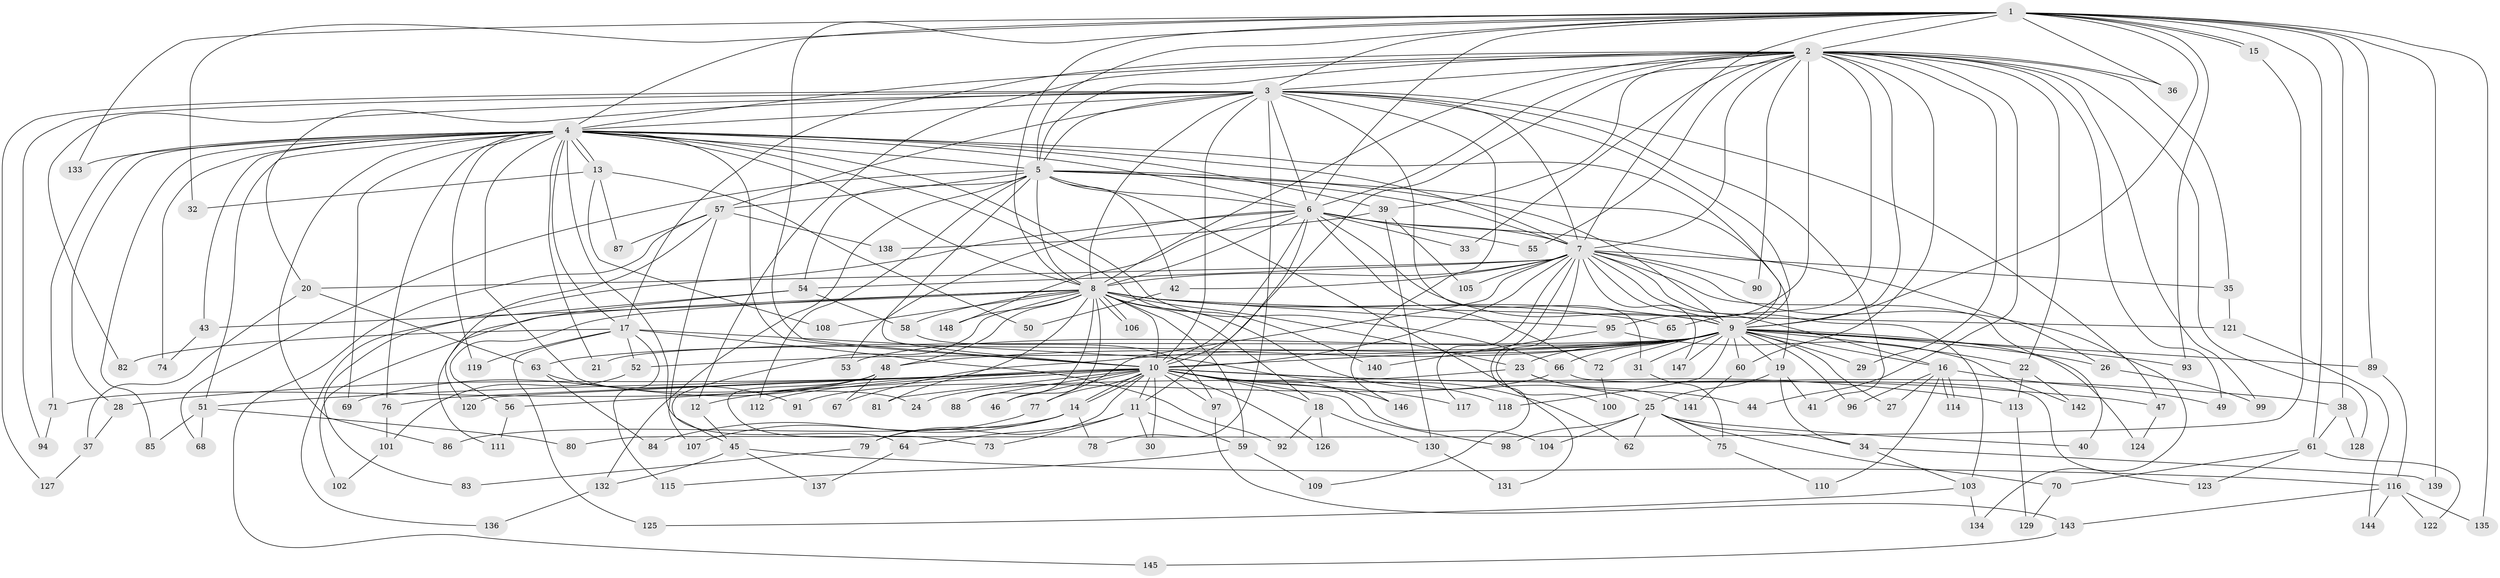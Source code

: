 // Generated by graph-tools (version 1.1) at 2025/14/03/09/25 04:14:00]
// undirected, 148 vertices, 321 edges
graph export_dot {
graph [start="1"]
  node [color=gray90,style=filled];
  1;
  2;
  3;
  4;
  5;
  6;
  7;
  8;
  9;
  10;
  11;
  12;
  13;
  14;
  15;
  16;
  17;
  18;
  19;
  20;
  21;
  22;
  23;
  24;
  25;
  26;
  27;
  28;
  29;
  30;
  31;
  32;
  33;
  34;
  35;
  36;
  37;
  38;
  39;
  40;
  41;
  42;
  43;
  44;
  45;
  46;
  47;
  48;
  49;
  50;
  51;
  52;
  53;
  54;
  55;
  56;
  57;
  58;
  59;
  60;
  61;
  62;
  63;
  64;
  65;
  66;
  67;
  68;
  69;
  70;
  71;
  72;
  73;
  74;
  75;
  76;
  77;
  78;
  79;
  80;
  81;
  82;
  83;
  84;
  85;
  86;
  87;
  88;
  89;
  90;
  91;
  92;
  93;
  94;
  95;
  96;
  97;
  98;
  99;
  100;
  101;
  102;
  103;
  104;
  105;
  106;
  107;
  108;
  109;
  110;
  111;
  112;
  113;
  114;
  115;
  116;
  117;
  118;
  119;
  120;
  121;
  122;
  123;
  124;
  125;
  126;
  127;
  128;
  129;
  130;
  131;
  132;
  133;
  134;
  135;
  136;
  137;
  138;
  139;
  140;
  141;
  142;
  143;
  144;
  145;
  146;
  147;
  148;
  1 -- 2;
  1 -- 3;
  1 -- 4;
  1 -- 5;
  1 -- 6;
  1 -- 7;
  1 -- 8;
  1 -- 9;
  1 -- 10;
  1 -- 15;
  1 -- 15;
  1 -- 32;
  1 -- 36;
  1 -- 38;
  1 -- 61;
  1 -- 89;
  1 -- 93;
  1 -- 133;
  1 -- 135;
  1 -- 139;
  2 -- 3;
  2 -- 4;
  2 -- 5;
  2 -- 6;
  2 -- 7;
  2 -- 8;
  2 -- 9;
  2 -- 10;
  2 -- 12;
  2 -- 17;
  2 -- 22;
  2 -- 29;
  2 -- 33;
  2 -- 35;
  2 -- 36;
  2 -- 39;
  2 -- 44;
  2 -- 49;
  2 -- 55;
  2 -- 60;
  2 -- 65;
  2 -- 90;
  2 -- 95;
  2 -- 99;
  2 -- 128;
  3 -- 4;
  3 -- 5;
  3 -- 6;
  3 -- 7;
  3 -- 8;
  3 -- 9;
  3 -- 10;
  3 -- 20;
  3 -- 31;
  3 -- 41;
  3 -- 47;
  3 -- 57;
  3 -- 78;
  3 -- 82;
  3 -- 94;
  3 -- 127;
  3 -- 146;
  4 -- 5;
  4 -- 6;
  4 -- 7;
  4 -- 8;
  4 -- 9;
  4 -- 10;
  4 -- 13;
  4 -- 13;
  4 -- 17;
  4 -- 21;
  4 -- 24;
  4 -- 28;
  4 -- 39;
  4 -- 43;
  4 -- 51;
  4 -- 64;
  4 -- 66;
  4 -- 69;
  4 -- 71;
  4 -- 74;
  4 -- 76;
  4 -- 85;
  4 -- 86;
  4 -- 119;
  4 -- 133;
  4 -- 140;
  5 -- 6;
  5 -- 7;
  5 -- 8;
  5 -- 9;
  5 -- 10;
  5 -- 19;
  5 -- 42;
  5 -- 54;
  5 -- 57;
  5 -- 68;
  5 -- 112;
  5 -- 131;
  5 -- 132;
  6 -- 7;
  6 -- 8;
  6 -- 9;
  6 -- 10;
  6 -- 11;
  6 -- 26;
  6 -- 33;
  6 -- 53;
  6 -- 55;
  6 -- 72;
  6 -- 83;
  6 -- 148;
  7 -- 8;
  7 -- 9;
  7 -- 10;
  7 -- 16;
  7 -- 20;
  7 -- 35;
  7 -- 40;
  7 -- 42;
  7 -- 54;
  7 -- 77;
  7 -- 90;
  7 -- 100;
  7 -- 103;
  7 -- 105;
  7 -- 109;
  7 -- 117;
  7 -- 134;
  7 -- 147;
  8 -- 9;
  8 -- 10;
  8 -- 18;
  8 -- 23;
  8 -- 25;
  8 -- 43;
  8 -- 45;
  8 -- 46;
  8 -- 48;
  8 -- 56;
  8 -- 58;
  8 -- 59;
  8 -- 65;
  8 -- 81;
  8 -- 88;
  8 -- 95;
  8 -- 102;
  8 -- 106;
  8 -- 106;
  8 -- 108;
  8 -- 121;
  8 -- 148;
  9 -- 10;
  9 -- 16;
  9 -- 19;
  9 -- 21;
  9 -- 22;
  9 -- 23;
  9 -- 26;
  9 -- 27;
  9 -- 29;
  9 -- 31;
  9 -- 48;
  9 -- 52;
  9 -- 53;
  9 -- 60;
  9 -- 63;
  9 -- 66;
  9 -- 67;
  9 -- 72;
  9 -- 89;
  9 -- 93;
  9 -- 96;
  9 -- 118;
  9 -- 124;
  9 -- 147;
  10 -- 11;
  10 -- 12;
  10 -- 14;
  10 -- 14;
  10 -- 18;
  10 -- 28;
  10 -- 30;
  10 -- 38;
  10 -- 46;
  10 -- 47;
  10 -- 51;
  10 -- 56;
  10 -- 76;
  10 -- 77;
  10 -- 79;
  10 -- 81;
  10 -- 88;
  10 -- 97;
  10 -- 98;
  10 -- 104;
  10 -- 112;
  10 -- 113;
  10 -- 117;
  10 -- 118;
  10 -- 120;
  10 -- 126;
  10 -- 146;
  11 -- 30;
  11 -- 59;
  11 -- 64;
  11 -- 73;
  12 -- 45;
  13 -- 32;
  13 -- 50;
  13 -- 87;
  13 -- 108;
  14 -- 78;
  14 -- 79;
  14 -- 84;
  14 -- 86;
  15 -- 80;
  16 -- 27;
  16 -- 49;
  16 -- 96;
  16 -- 110;
  16 -- 114;
  16 -- 114;
  17 -- 52;
  17 -- 62;
  17 -- 82;
  17 -- 92;
  17 -- 115;
  17 -- 119;
  17 -- 125;
  18 -- 92;
  18 -- 126;
  18 -- 130;
  19 -- 25;
  19 -- 34;
  19 -- 41;
  20 -- 37;
  20 -- 63;
  22 -- 113;
  22 -- 142;
  23 -- 24;
  23 -- 44;
  23 -- 141;
  25 -- 34;
  25 -- 40;
  25 -- 62;
  25 -- 70;
  25 -- 75;
  25 -- 98;
  25 -- 104;
  26 -- 99;
  28 -- 37;
  31 -- 75;
  34 -- 103;
  34 -- 139;
  35 -- 121;
  37 -- 127;
  38 -- 61;
  38 -- 128;
  39 -- 105;
  39 -- 130;
  39 -- 138;
  42 -- 50;
  43 -- 74;
  45 -- 116;
  45 -- 132;
  45 -- 137;
  47 -- 124;
  48 -- 67;
  48 -- 69;
  48 -- 71;
  48 -- 73;
  51 -- 68;
  51 -- 80;
  51 -- 85;
  52 -- 101;
  54 -- 58;
  54 -- 111;
  54 -- 136;
  56 -- 111;
  57 -- 87;
  57 -- 107;
  57 -- 120;
  57 -- 138;
  57 -- 145;
  58 -- 97;
  59 -- 109;
  59 -- 115;
  60 -- 141;
  61 -- 70;
  61 -- 122;
  61 -- 123;
  63 -- 84;
  63 -- 91;
  64 -- 137;
  66 -- 91;
  66 -- 123;
  70 -- 129;
  71 -- 94;
  72 -- 100;
  75 -- 110;
  76 -- 101;
  77 -- 107;
  79 -- 83;
  89 -- 116;
  95 -- 140;
  95 -- 142;
  97 -- 143;
  101 -- 102;
  103 -- 125;
  103 -- 134;
  113 -- 129;
  116 -- 122;
  116 -- 135;
  116 -- 143;
  116 -- 144;
  121 -- 144;
  130 -- 131;
  132 -- 136;
  143 -- 145;
}
